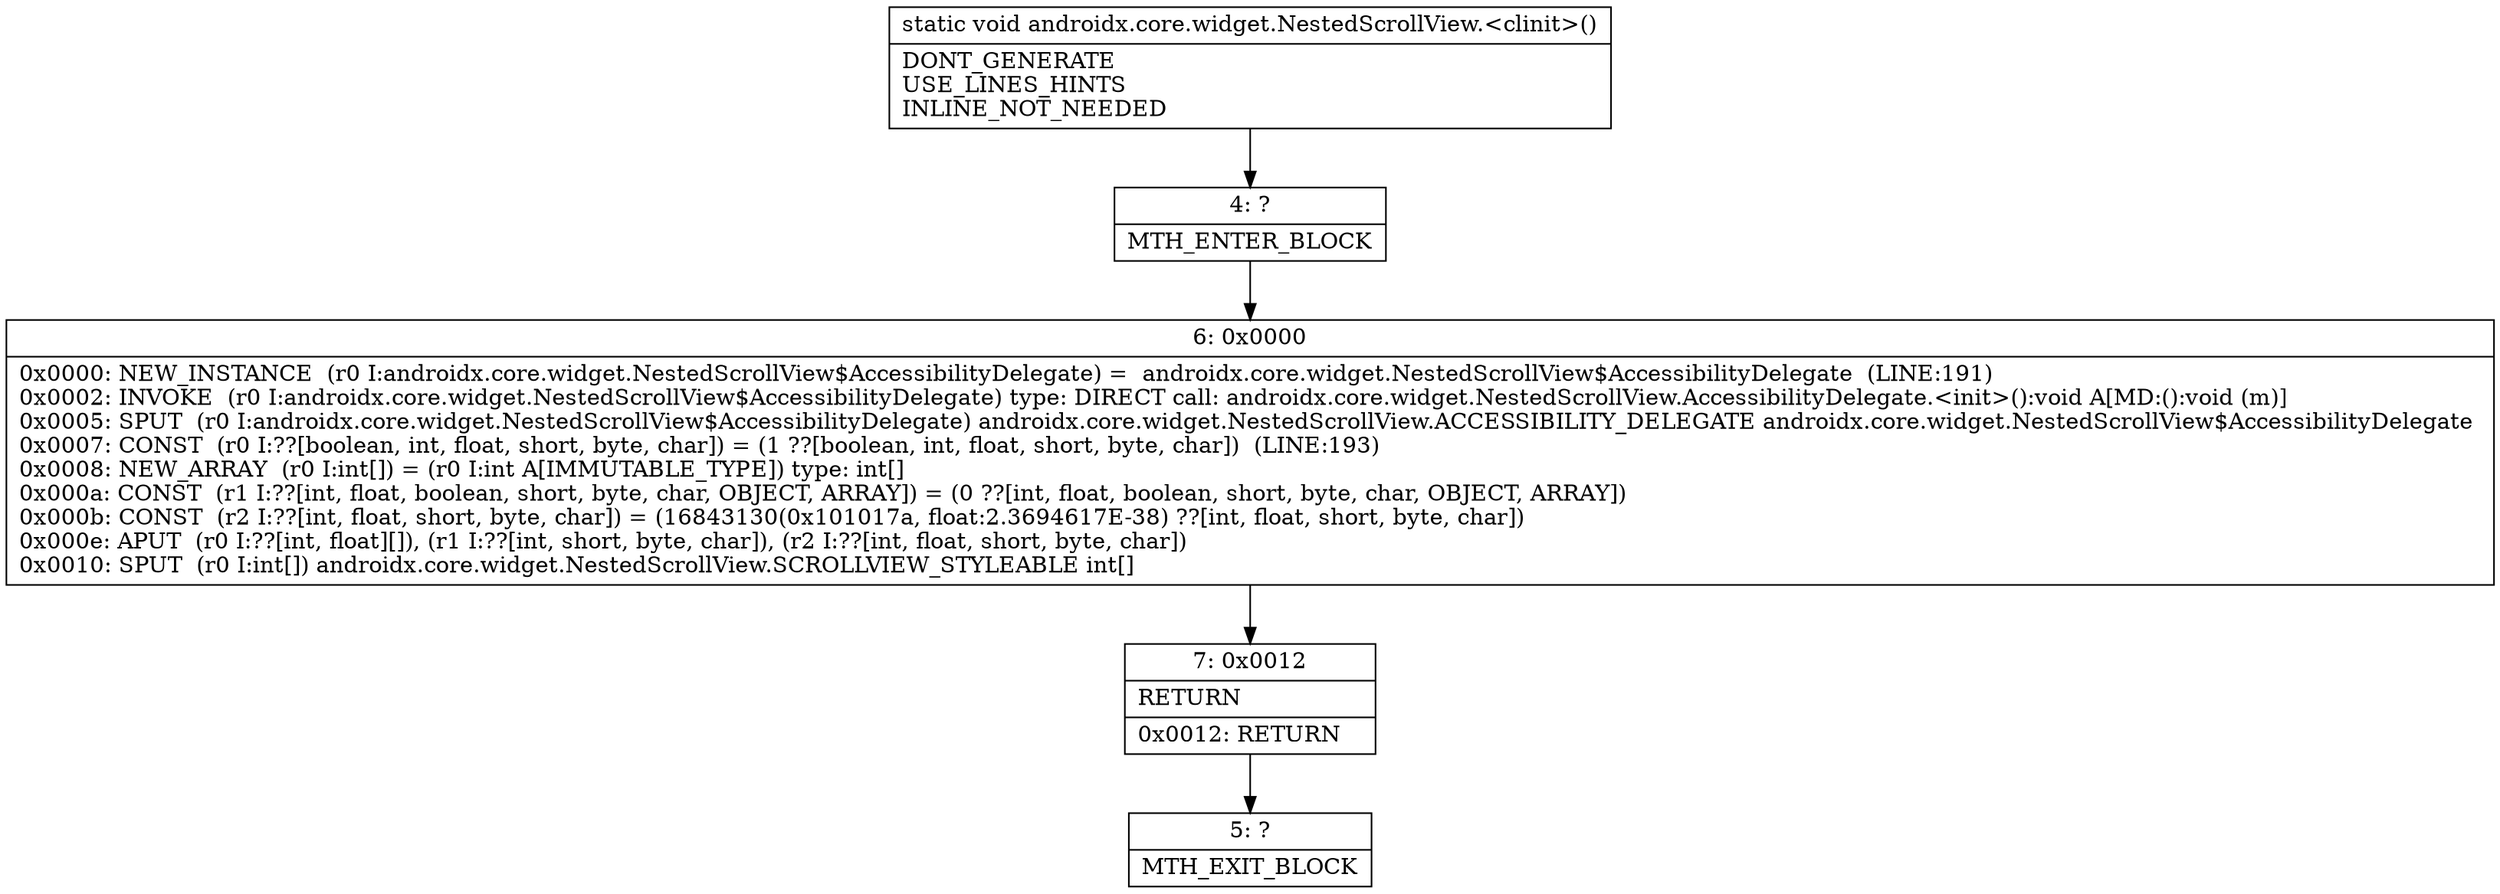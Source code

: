 digraph "CFG forandroidx.core.widget.NestedScrollView.\<clinit\>()V" {
Node_4 [shape=record,label="{4\:\ ?|MTH_ENTER_BLOCK\l}"];
Node_6 [shape=record,label="{6\:\ 0x0000|0x0000: NEW_INSTANCE  (r0 I:androidx.core.widget.NestedScrollView$AccessibilityDelegate) =  androidx.core.widget.NestedScrollView$AccessibilityDelegate  (LINE:191)\l0x0002: INVOKE  (r0 I:androidx.core.widget.NestedScrollView$AccessibilityDelegate) type: DIRECT call: androidx.core.widget.NestedScrollView.AccessibilityDelegate.\<init\>():void A[MD:():void (m)]\l0x0005: SPUT  (r0 I:androidx.core.widget.NestedScrollView$AccessibilityDelegate) androidx.core.widget.NestedScrollView.ACCESSIBILITY_DELEGATE androidx.core.widget.NestedScrollView$AccessibilityDelegate \l0x0007: CONST  (r0 I:??[boolean, int, float, short, byte, char]) = (1 ??[boolean, int, float, short, byte, char])  (LINE:193)\l0x0008: NEW_ARRAY  (r0 I:int[]) = (r0 I:int A[IMMUTABLE_TYPE]) type: int[] \l0x000a: CONST  (r1 I:??[int, float, boolean, short, byte, char, OBJECT, ARRAY]) = (0 ??[int, float, boolean, short, byte, char, OBJECT, ARRAY]) \l0x000b: CONST  (r2 I:??[int, float, short, byte, char]) = (16843130(0x101017a, float:2.3694617E\-38) ??[int, float, short, byte, char]) \l0x000e: APUT  (r0 I:??[int, float][]), (r1 I:??[int, short, byte, char]), (r2 I:??[int, float, short, byte, char]) \l0x0010: SPUT  (r0 I:int[]) androidx.core.widget.NestedScrollView.SCROLLVIEW_STYLEABLE int[] \l}"];
Node_7 [shape=record,label="{7\:\ 0x0012|RETURN\l|0x0012: RETURN   \l}"];
Node_5 [shape=record,label="{5\:\ ?|MTH_EXIT_BLOCK\l}"];
MethodNode[shape=record,label="{static void androidx.core.widget.NestedScrollView.\<clinit\>()  | DONT_GENERATE\lUSE_LINES_HINTS\lINLINE_NOT_NEEDED\l}"];
MethodNode -> Node_4;Node_4 -> Node_6;
Node_6 -> Node_7;
Node_7 -> Node_5;
}

